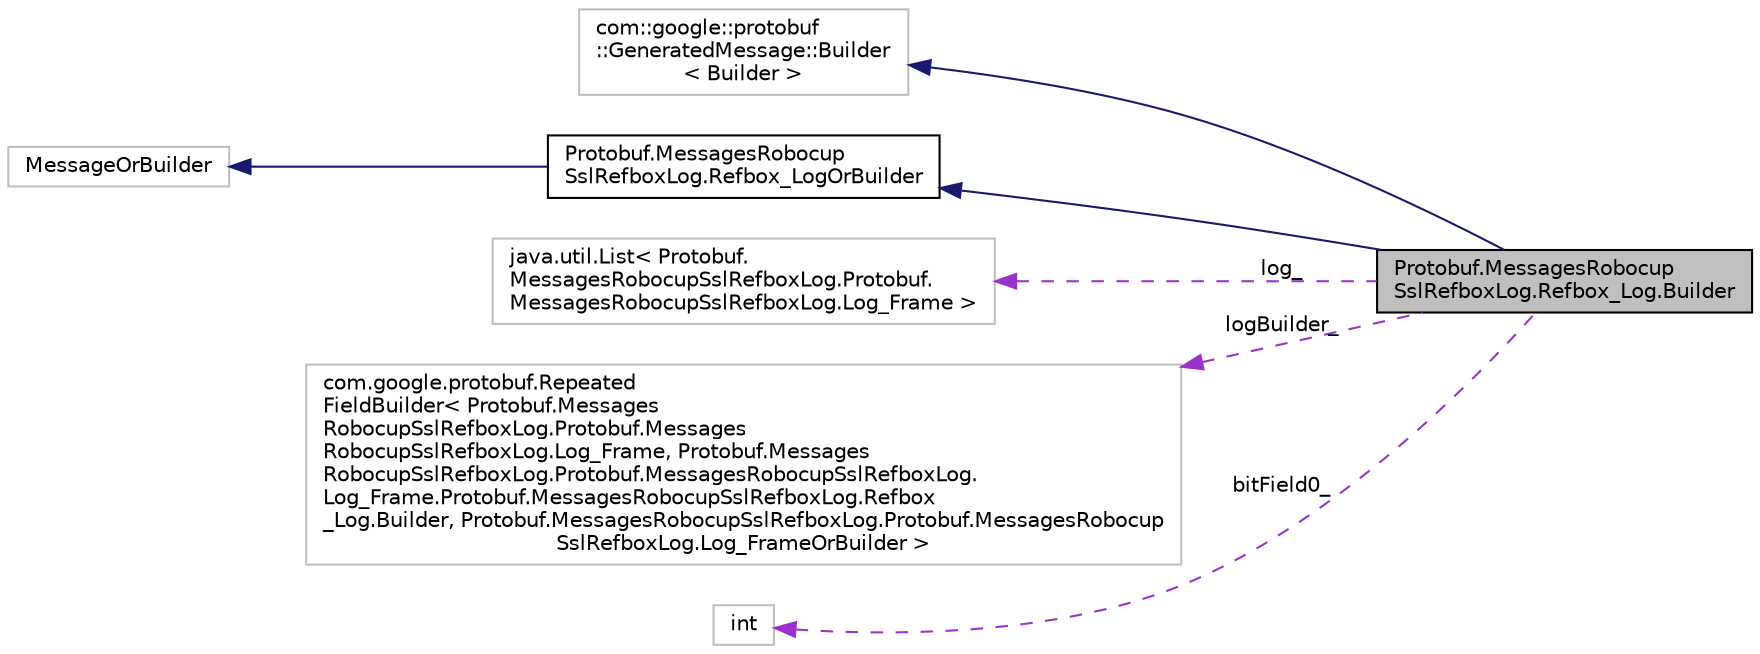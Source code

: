 digraph "Protobuf.MessagesRobocupSslRefboxLog.Refbox_Log.Builder"
{
 // INTERACTIVE_SVG=YES
  edge [fontname="Helvetica",fontsize="10",labelfontname="Helvetica",labelfontsize="10"];
  node [fontname="Helvetica",fontsize="10",shape=record];
  rankdir="LR";
  Node1 [label="Protobuf.MessagesRobocup\lSslRefboxLog.Refbox_Log.Builder",height=0.2,width=0.4,color="black", fillcolor="grey75", style="filled", fontcolor="black"];
  Node2 -> Node1 [dir="back",color="midnightblue",fontsize="10",style="solid",fontname="Helvetica"];
  Node2 [label="com::google::protobuf\l::GeneratedMessage::Builder\l\< Builder \>",height=0.2,width=0.4,color="grey75", fillcolor="white", style="filled"];
  Node3 -> Node1 [dir="back",color="midnightblue",fontsize="10",style="solid",fontname="Helvetica"];
  Node3 [label="Protobuf.MessagesRobocup\lSslRefboxLog.Refbox_LogOrBuilder",height=0.2,width=0.4,color="black", fillcolor="white", style="filled",URL="$df/d16/interface_protobuf_1_1_messages_robocup_ssl_refbox_log_1_1_refbox___log_or_builder.html"];
  Node4 -> Node3 [dir="back",color="midnightblue",fontsize="10",style="solid",fontname="Helvetica"];
  Node4 [label="MessageOrBuilder",height=0.2,width=0.4,color="grey75", fillcolor="white", style="filled"];
  Node5 -> Node1 [dir="back",color="darkorchid3",fontsize="10",style="dashed",label=" log_" ,fontname="Helvetica"];
  Node5 [label="java.util.List\< Protobuf.\lMessagesRobocupSslRefboxLog.Protobuf.\lMessagesRobocupSslRefboxLog.Log_Frame \>",height=0.2,width=0.4,color="grey75", fillcolor="white", style="filled"];
  Node6 -> Node1 [dir="back",color="darkorchid3",fontsize="10",style="dashed",label=" logBuilder_" ,fontname="Helvetica"];
  Node6 [label="com.google.protobuf.Repeated\lFieldBuilder\< Protobuf.Messages\lRobocupSslRefboxLog.Protobuf.Messages\lRobocupSslRefboxLog.Log_Frame, Protobuf.Messages\lRobocupSslRefboxLog.Protobuf.MessagesRobocupSslRefboxLog.\lLog_Frame.Protobuf.MessagesRobocupSslRefboxLog.Refbox\l_Log.Builder, Protobuf.MessagesRobocupSslRefboxLog.Protobuf.MessagesRobocup\lSslRefboxLog.Log_FrameOrBuilder \>",height=0.2,width=0.4,color="grey75", fillcolor="white", style="filled"];
  Node7 -> Node1 [dir="back",color="darkorchid3",fontsize="10",style="dashed",label=" bitField0_" ,fontname="Helvetica"];
  Node7 [label="int",height=0.2,width=0.4,color="grey75", fillcolor="white", style="filled"];
}
